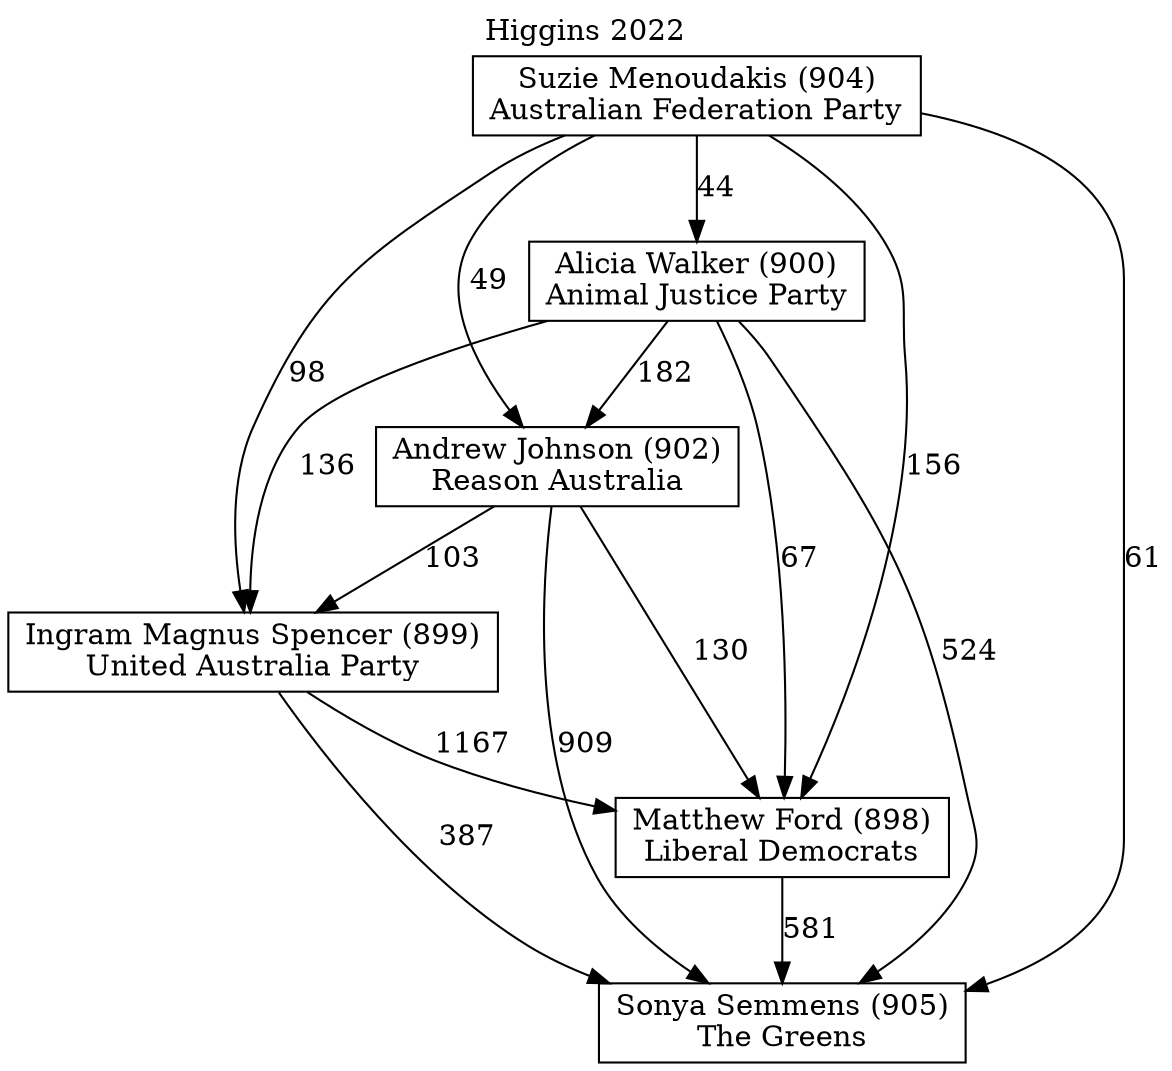 // House preference flow
digraph "Sonya Semmens (905)_Higgins_2022" {
	graph [label="Higgins 2022" labelloc=t mclimit=10]
	node [shape=box]
	"Ingram Magnus Spencer (899)" [label="Ingram Magnus Spencer (899)
United Australia Party"]
	"Andrew Johnson (902)" [label="Andrew Johnson (902)
Reason Australia"]
	"Alicia Walker (900)" [label="Alicia Walker (900)
Animal Justice Party"]
	"Suzie Menoudakis (904)" [label="Suzie Menoudakis (904)
Australian Federation Party"]
	"Sonya Semmens (905)" [label="Sonya Semmens (905)
The Greens"]
	"Matthew Ford (898)" [label="Matthew Ford (898)
Liberal Democrats"]
	"Alicia Walker (900)" -> "Matthew Ford (898)" [label=67]
	"Suzie Menoudakis (904)" -> "Alicia Walker (900)" [label=44]
	"Suzie Menoudakis (904)" -> "Matthew Ford (898)" [label=156]
	"Alicia Walker (900)" -> "Ingram Magnus Spencer (899)" [label=136]
	"Andrew Johnson (902)" -> "Ingram Magnus Spencer (899)" [label=103]
	"Andrew Johnson (902)" -> "Matthew Ford (898)" [label=130]
	"Alicia Walker (900)" -> "Sonya Semmens (905)" [label=524]
	"Suzie Menoudakis (904)" -> "Andrew Johnson (902)" [label=49]
	"Ingram Magnus Spencer (899)" -> "Matthew Ford (898)" [label=1167]
	"Suzie Menoudakis (904)" -> "Sonya Semmens (905)" [label=61]
	"Alicia Walker (900)" -> "Andrew Johnson (902)" [label=182]
	"Suzie Menoudakis (904)" -> "Ingram Magnus Spencer (899)" [label=98]
	"Andrew Johnson (902)" -> "Sonya Semmens (905)" [label=909]
	"Ingram Magnus Spencer (899)" -> "Sonya Semmens (905)" [label=387]
	"Matthew Ford (898)" -> "Sonya Semmens (905)" [label=581]
}
